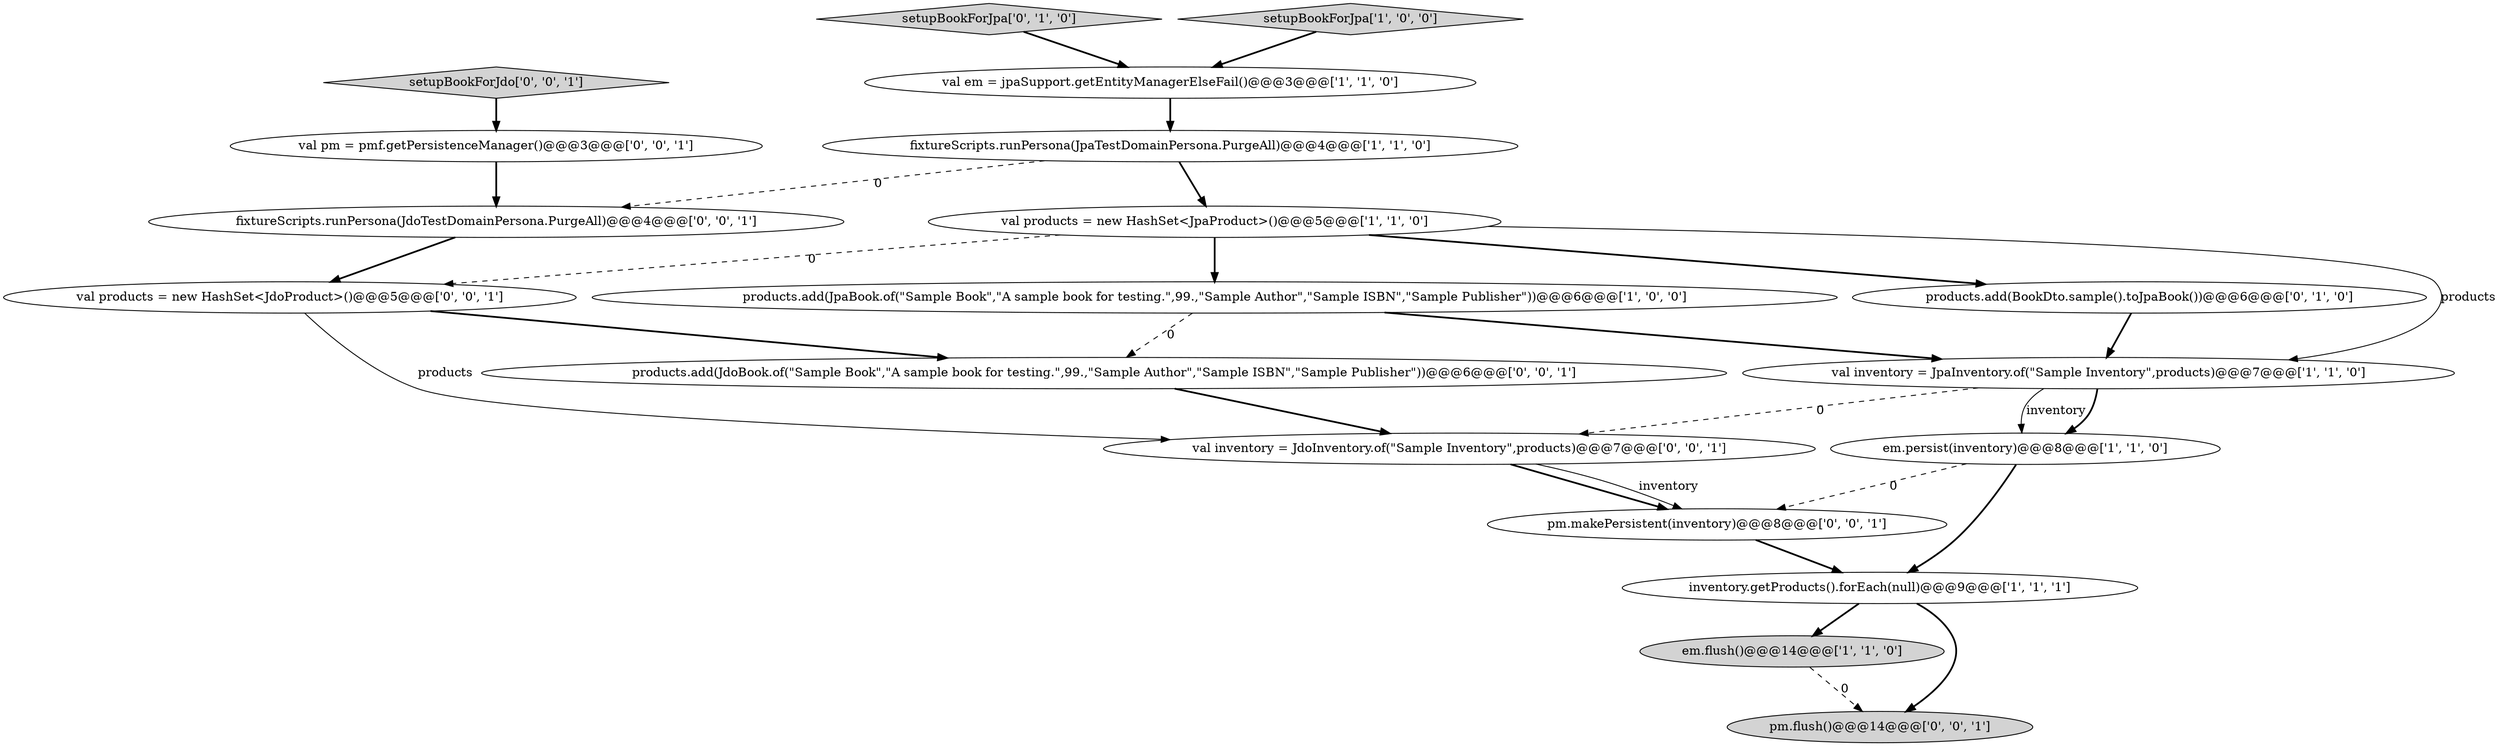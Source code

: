 digraph {
5 [style = filled, label = "em.persist(inventory)@@@8@@@['1', '1', '0']", fillcolor = white, shape = ellipse image = "AAA0AAABBB1BBB"];
2 [style = filled, label = "products.add(JpaBook.of(\"Sample Book\",\"A sample book for testing.\",99.,\"Sample Author\",\"Sample ISBN\",\"Sample Publisher\"))@@@6@@@['1', '0', '0']", fillcolor = white, shape = ellipse image = "AAA0AAABBB1BBB"];
4 [style = filled, label = "inventory.getProducts().forEach(null)@@@9@@@['1', '1', '1']", fillcolor = white, shape = ellipse image = "AAA0AAABBB1BBB"];
15 [style = filled, label = "val products = new HashSet<JdoProduct>()@@@5@@@['0', '0', '1']", fillcolor = white, shape = ellipse image = "AAA0AAABBB3BBB"];
12 [style = filled, label = "val pm = pmf.getPersistenceManager()@@@3@@@['0', '0', '1']", fillcolor = white, shape = ellipse image = "AAA0AAABBB3BBB"];
9 [style = filled, label = "setupBookForJpa['0', '1', '0']", fillcolor = lightgray, shape = diamond image = "AAA0AAABBB2BBB"];
1 [style = filled, label = "fixtureScripts.runPersona(JpaTestDomainPersona.PurgeAll)@@@4@@@['1', '1', '0']", fillcolor = white, shape = ellipse image = "AAA0AAABBB1BBB"];
0 [style = filled, label = "val em = jpaSupport.getEntityManagerElseFail()@@@3@@@['1', '1', '0']", fillcolor = white, shape = ellipse image = "AAA0AAABBB1BBB"];
10 [style = filled, label = "products.add(BookDto.sample().toJpaBook())@@@6@@@['0', '1', '0']", fillcolor = white, shape = ellipse image = "AAA0AAABBB2BBB"];
14 [style = filled, label = "fixtureScripts.runPersona(JdoTestDomainPersona.PurgeAll)@@@4@@@['0', '0', '1']", fillcolor = white, shape = ellipse image = "AAA0AAABBB3BBB"];
6 [style = filled, label = "val products = new HashSet<JpaProduct>()@@@5@@@['1', '1', '0']", fillcolor = white, shape = ellipse image = "AAA0AAABBB1BBB"];
8 [style = filled, label = "val inventory = JpaInventory.of(\"Sample Inventory\",products)@@@7@@@['1', '1', '0']", fillcolor = white, shape = ellipse image = "AAA0AAABBB1BBB"];
3 [style = filled, label = "em.flush()@@@14@@@['1', '1', '0']", fillcolor = lightgray, shape = ellipse image = "AAA0AAABBB1BBB"];
13 [style = filled, label = "pm.makePersistent(inventory)@@@8@@@['0', '0', '1']", fillcolor = white, shape = ellipse image = "AAA0AAABBB3BBB"];
16 [style = filled, label = "val inventory = JdoInventory.of(\"Sample Inventory\",products)@@@7@@@['0', '0', '1']", fillcolor = white, shape = ellipse image = "AAA0AAABBB3BBB"];
11 [style = filled, label = "pm.flush()@@@14@@@['0', '0', '1']", fillcolor = lightgray, shape = ellipse image = "AAA0AAABBB3BBB"];
7 [style = filled, label = "setupBookForJpa['1', '0', '0']", fillcolor = lightgray, shape = diamond image = "AAA0AAABBB1BBB"];
18 [style = filled, label = "products.add(JdoBook.of(\"Sample Book\",\"A sample book for testing.\",99.,\"Sample Author\",\"Sample ISBN\",\"Sample Publisher\"))@@@6@@@['0', '0', '1']", fillcolor = white, shape = ellipse image = "AAA0AAABBB3BBB"];
17 [style = filled, label = "setupBookForJdo['0', '0', '1']", fillcolor = lightgray, shape = diamond image = "AAA0AAABBB3BBB"];
5->13 [style = dashed, label="0"];
6->8 [style = solid, label="products"];
4->3 [style = bold, label=""];
16->13 [style = bold, label=""];
8->16 [style = dashed, label="0"];
9->0 [style = bold, label=""];
1->14 [style = dashed, label="0"];
8->5 [style = solid, label="inventory"];
7->0 [style = bold, label=""];
15->18 [style = bold, label=""];
6->2 [style = bold, label=""];
15->16 [style = solid, label="products"];
17->12 [style = bold, label=""];
1->6 [style = bold, label=""];
8->5 [style = bold, label=""];
10->8 [style = bold, label=""];
6->15 [style = dashed, label="0"];
0->1 [style = bold, label=""];
6->10 [style = bold, label=""];
5->4 [style = bold, label=""];
12->14 [style = bold, label=""];
16->13 [style = solid, label="inventory"];
2->18 [style = dashed, label="0"];
14->15 [style = bold, label=""];
4->11 [style = bold, label=""];
3->11 [style = dashed, label="0"];
2->8 [style = bold, label=""];
13->4 [style = bold, label=""];
18->16 [style = bold, label=""];
}
